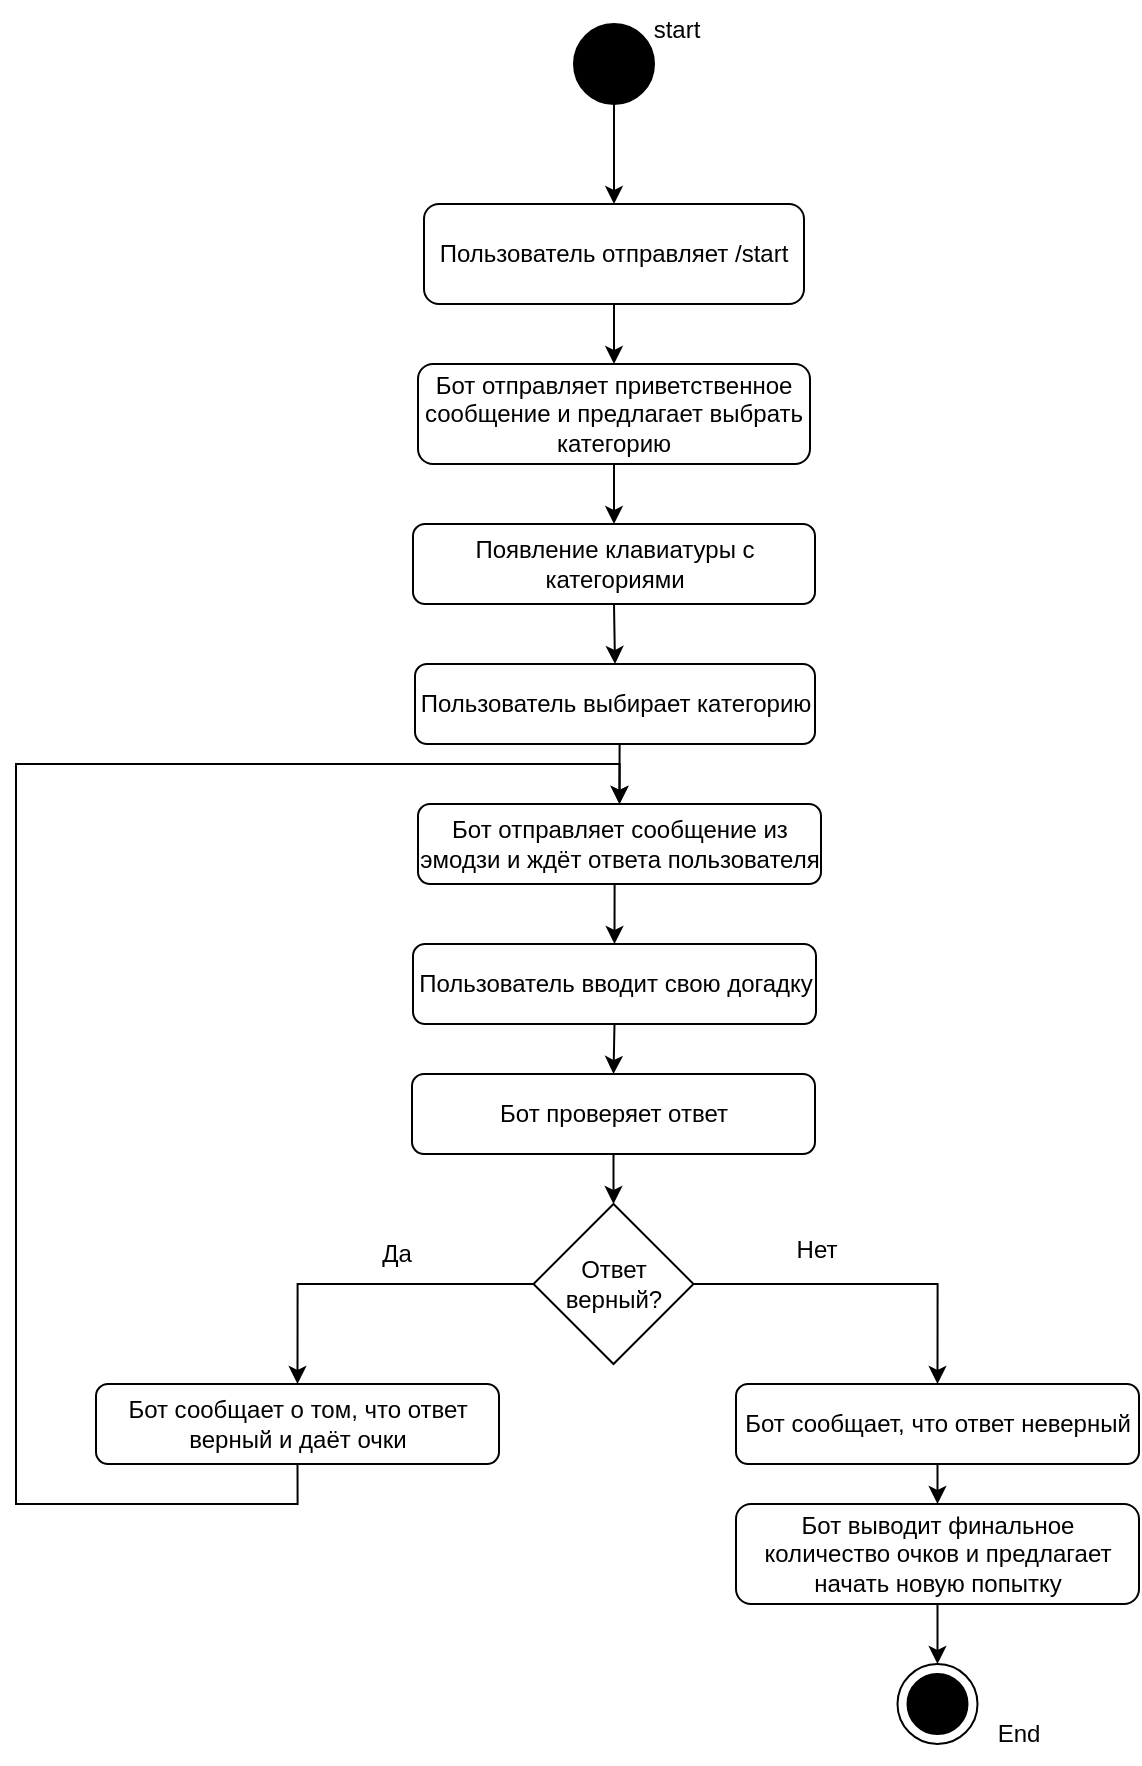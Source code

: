 <mxfile version="26.2.9" pages="2">
  <diagram name="Activity" id="KALj0Tqhsa9Fpswlv3L_">
    <mxGraphModel dx="1680" dy="899" grid="1" gridSize="10" guides="1" tooltips="1" connect="1" arrows="1" fold="1" page="1" pageScale="1" pageWidth="827" pageHeight="1169" math="0" shadow="0">
      <root>
        <mxCell id="0" />
        <mxCell id="1" parent="0" />
        <mxCell id="y7-Chjkmbqulq_JLNbYD-4" style="edgeStyle=orthogonalEdgeStyle;rounded=0;orthogonalLoop=1;jettySize=auto;html=1;exitX=0.5;exitY=1;exitDx=0;exitDy=0;entryX=0.5;entryY=0;entryDx=0;entryDy=0;" edge="1" parent="1" source="y7-Chjkmbqulq_JLNbYD-1" target="y7-Chjkmbqulq_JLNbYD-3">
          <mxGeometry relative="1" as="geometry" />
        </mxCell>
        <mxCell id="y7-Chjkmbqulq_JLNbYD-1" value="" style="ellipse;whiteSpace=wrap;html=1;aspect=fixed;fillColor=#000000;" vertex="1" parent="1">
          <mxGeometry x="399" y="40" width="40" height="40" as="geometry" />
        </mxCell>
        <mxCell id="y7-Chjkmbqulq_JLNbYD-7" style="edgeStyle=orthogonalEdgeStyle;rounded=0;orthogonalLoop=1;jettySize=auto;html=1;exitX=0.5;exitY=1;exitDx=0;exitDy=0;entryX=0.5;entryY=0;entryDx=0;entryDy=0;" edge="1" parent="1" source="y7-Chjkmbqulq_JLNbYD-3" target="y7-Chjkmbqulq_JLNbYD-6">
          <mxGeometry relative="1" as="geometry" />
        </mxCell>
        <mxCell id="y7-Chjkmbqulq_JLNbYD-3" value="Пользователь отправляет /start" style="rounded=1;whiteSpace=wrap;html=1;" vertex="1" parent="1">
          <mxGeometry x="324" y="130" width="190" height="50" as="geometry" />
        </mxCell>
        <mxCell id="y7-Chjkmbqulq_JLNbYD-5" value="start" style="text;html=1;align=center;verticalAlign=middle;resizable=0;points=[];autosize=1;strokeColor=none;fillColor=none;" vertex="1" parent="1">
          <mxGeometry x="425" y="28" width="50" height="30" as="geometry" />
        </mxCell>
        <mxCell id="y7-Chjkmbqulq_JLNbYD-9" style="edgeStyle=orthogonalEdgeStyle;rounded=0;orthogonalLoop=1;jettySize=auto;html=1;exitX=0.5;exitY=1;exitDx=0;exitDy=0;entryX=0.5;entryY=0;entryDx=0;entryDy=0;" edge="1" parent="1" source="y7-Chjkmbqulq_JLNbYD-6" target="y7-Chjkmbqulq_JLNbYD-8">
          <mxGeometry relative="1" as="geometry" />
        </mxCell>
        <mxCell id="y7-Chjkmbqulq_JLNbYD-6" value="Бот отправляет приветственное сообщение и предлагает выбрать категорию" style="rounded=1;whiteSpace=wrap;html=1;" vertex="1" parent="1">
          <mxGeometry x="321" y="210" width="196" height="50" as="geometry" />
        </mxCell>
        <mxCell id="y7-Chjkmbqulq_JLNbYD-11" style="edgeStyle=orthogonalEdgeStyle;rounded=0;orthogonalLoop=1;jettySize=auto;html=1;exitX=0.5;exitY=1;exitDx=0;exitDy=0;entryX=0.5;entryY=0;entryDx=0;entryDy=0;" edge="1" parent="1" source="y7-Chjkmbqulq_JLNbYD-8" target="y7-Chjkmbqulq_JLNbYD-10">
          <mxGeometry relative="1" as="geometry" />
        </mxCell>
        <mxCell id="y7-Chjkmbqulq_JLNbYD-8" value="Появление клавиатуры с категориями" style="rounded=1;whiteSpace=wrap;html=1;" vertex="1" parent="1">
          <mxGeometry x="318.5" y="290" width="201" height="40" as="geometry" />
        </mxCell>
        <mxCell id="y7-Chjkmbqulq_JLNbYD-13" style="edgeStyle=orthogonalEdgeStyle;rounded=0;orthogonalLoop=1;jettySize=auto;html=1;exitX=0.5;exitY=1;exitDx=0;exitDy=0;entryX=0.5;entryY=0;entryDx=0;entryDy=0;" edge="1" parent="1" source="y7-Chjkmbqulq_JLNbYD-10" target="y7-Chjkmbqulq_JLNbYD-12">
          <mxGeometry relative="1" as="geometry" />
        </mxCell>
        <mxCell id="y7-Chjkmbqulq_JLNbYD-10" value="Пользователь выбирает категорию" style="rounded=1;whiteSpace=wrap;html=1;" vertex="1" parent="1">
          <mxGeometry x="319.5" y="360" width="200" height="40" as="geometry" />
        </mxCell>
        <mxCell id="y7-Chjkmbqulq_JLNbYD-15" style="edgeStyle=orthogonalEdgeStyle;rounded=0;orthogonalLoop=1;jettySize=auto;html=1;exitX=0.5;exitY=1;exitDx=0;exitDy=0;entryX=0.5;entryY=0;entryDx=0;entryDy=0;" edge="1" parent="1" source="y7-Chjkmbqulq_JLNbYD-12" target="y7-Chjkmbqulq_JLNbYD-14">
          <mxGeometry relative="1" as="geometry" />
        </mxCell>
        <mxCell id="y7-Chjkmbqulq_JLNbYD-12" value="Бот отправляет сообщение из эмодзи и ждёт ответа пользователя" style="rounded=1;whiteSpace=wrap;html=1;" vertex="1" parent="1">
          <mxGeometry x="321" y="430" width="201.5" height="40" as="geometry" />
        </mxCell>
        <mxCell id="y7-Chjkmbqulq_JLNbYD-20" style="edgeStyle=orthogonalEdgeStyle;rounded=0;orthogonalLoop=1;jettySize=auto;html=1;exitX=0.5;exitY=1;exitDx=0;exitDy=0;entryX=0.5;entryY=0;entryDx=0;entryDy=0;" edge="1" parent="1" source="y7-Chjkmbqulq_JLNbYD-14" target="y7-Chjkmbqulq_JLNbYD-18">
          <mxGeometry relative="1" as="geometry" />
        </mxCell>
        <mxCell id="y7-Chjkmbqulq_JLNbYD-14" value="Пользователь вводит свою догадку" style="rounded=1;whiteSpace=wrap;html=1;" vertex="1" parent="1">
          <mxGeometry x="318.5" y="500" width="201.5" height="40" as="geometry" />
        </mxCell>
        <mxCell id="y7-Chjkmbqulq_JLNbYD-26" style="edgeStyle=orthogonalEdgeStyle;rounded=0;orthogonalLoop=1;jettySize=auto;html=1;exitX=0;exitY=0.5;exitDx=0;exitDy=0;entryX=0.5;entryY=0;entryDx=0;entryDy=0;" edge="1" parent="1" source="y7-Chjkmbqulq_JLNbYD-16" target="y7-Chjkmbqulq_JLNbYD-24">
          <mxGeometry relative="1" as="geometry" />
        </mxCell>
        <mxCell id="y7-Chjkmbqulq_JLNbYD-28" style="edgeStyle=orthogonalEdgeStyle;rounded=0;orthogonalLoop=1;jettySize=auto;html=1;exitX=1;exitY=0.5;exitDx=0;exitDy=0;entryX=0.5;entryY=0;entryDx=0;entryDy=0;" edge="1" parent="1" source="y7-Chjkmbqulq_JLNbYD-16" target="y7-Chjkmbqulq_JLNbYD-25">
          <mxGeometry relative="1" as="geometry" />
        </mxCell>
        <mxCell id="y7-Chjkmbqulq_JLNbYD-16" value="Ответ верный?" style="rhombus;whiteSpace=wrap;html=1;" vertex="1" parent="1">
          <mxGeometry x="378.75" y="630" width="80" height="80" as="geometry" />
        </mxCell>
        <mxCell id="y7-Chjkmbqulq_JLNbYD-21" style="edgeStyle=orthogonalEdgeStyle;rounded=0;orthogonalLoop=1;jettySize=auto;html=1;exitX=0.5;exitY=1;exitDx=0;exitDy=0;entryX=0.5;entryY=0;entryDx=0;entryDy=0;" edge="1" parent="1" source="y7-Chjkmbqulq_JLNbYD-18" target="y7-Chjkmbqulq_JLNbYD-16">
          <mxGeometry relative="1" as="geometry" />
        </mxCell>
        <mxCell id="y7-Chjkmbqulq_JLNbYD-18" value="Бот проверяет ответ" style="rounded=1;whiteSpace=wrap;html=1;" vertex="1" parent="1">
          <mxGeometry x="318" y="565" width="201.5" height="40" as="geometry" />
        </mxCell>
        <mxCell id="y7-Chjkmbqulq_JLNbYD-30" style="edgeStyle=orthogonalEdgeStyle;rounded=0;orthogonalLoop=1;jettySize=auto;html=1;exitX=0.5;exitY=1;exitDx=0;exitDy=0;entryX=0.5;entryY=0;entryDx=0;entryDy=0;" edge="1" parent="1" source="y7-Chjkmbqulq_JLNbYD-24" target="y7-Chjkmbqulq_JLNbYD-12">
          <mxGeometry relative="1" as="geometry">
            <Array as="points">
              <mxPoint x="261" y="780" />
              <mxPoint x="120" y="780" />
              <mxPoint x="120" y="410" />
              <mxPoint x="422" y="410" />
            </Array>
          </mxGeometry>
        </mxCell>
        <mxCell id="y7-Chjkmbqulq_JLNbYD-24" value="Бот сообщает о том, что ответ верный и даёт очки" style="rounded=1;whiteSpace=wrap;html=1;" vertex="1" parent="1">
          <mxGeometry x="160" y="720" width="201.5" height="40" as="geometry" />
        </mxCell>
        <mxCell id="y7-Chjkmbqulq_JLNbYD-32" style="edgeStyle=orthogonalEdgeStyle;rounded=0;orthogonalLoop=1;jettySize=auto;html=1;exitX=0.5;exitY=1;exitDx=0;exitDy=0;entryX=0.5;entryY=0;entryDx=0;entryDy=0;" edge="1" parent="1" source="y7-Chjkmbqulq_JLNbYD-25" target="y7-Chjkmbqulq_JLNbYD-31">
          <mxGeometry relative="1" as="geometry" />
        </mxCell>
        <mxCell id="y7-Chjkmbqulq_JLNbYD-25" value="Бот сообщает, что ответ неверный" style="rounded=1;whiteSpace=wrap;html=1;" vertex="1" parent="1">
          <mxGeometry x="480" y="720" width="201.5" height="40" as="geometry" />
        </mxCell>
        <mxCell id="y7-Chjkmbqulq_JLNbYD-27" value="Да" style="text;html=1;align=center;verticalAlign=middle;resizable=0;points=[];autosize=1;strokeColor=none;fillColor=none;" vertex="1" parent="1">
          <mxGeometry x="290" y="640" width="40" height="30" as="geometry" />
        </mxCell>
        <mxCell id="y7-Chjkmbqulq_JLNbYD-29" value="Нет" style="text;html=1;align=center;verticalAlign=middle;resizable=0;points=[];autosize=1;strokeColor=none;fillColor=none;" vertex="1" parent="1">
          <mxGeometry x="500" y="638" width="40" height="30" as="geometry" />
        </mxCell>
        <mxCell id="y7-Chjkmbqulq_JLNbYD-36" style="edgeStyle=orthogonalEdgeStyle;rounded=0;orthogonalLoop=1;jettySize=auto;html=1;exitX=0.5;exitY=1;exitDx=0;exitDy=0;entryX=0.5;entryY=0;entryDx=0;entryDy=0;" edge="1" parent="1" source="y7-Chjkmbqulq_JLNbYD-31" target="y7-Chjkmbqulq_JLNbYD-33">
          <mxGeometry relative="1" as="geometry" />
        </mxCell>
        <mxCell id="y7-Chjkmbqulq_JLNbYD-31" value="Бот выводит финальное количество очков и предлагает начать новую попытку" style="rounded=1;whiteSpace=wrap;html=1;" vertex="1" parent="1">
          <mxGeometry x="480" y="780" width="201.5" height="50" as="geometry" />
        </mxCell>
        <mxCell id="y7-Chjkmbqulq_JLNbYD-33" value="" style="ellipse;whiteSpace=wrap;html=1;aspect=fixed;" vertex="1" parent="1">
          <mxGeometry x="560.75" y="860" width="40" height="40" as="geometry" />
        </mxCell>
        <mxCell id="y7-Chjkmbqulq_JLNbYD-34" value="" style="ellipse;whiteSpace=wrap;html=1;aspect=fixed;fillColor=#000000;" vertex="1" parent="1">
          <mxGeometry x="565.75" y="865" width="30" height="30" as="geometry" />
        </mxCell>
        <mxCell id="y7-Chjkmbqulq_JLNbYD-37" value="End" style="text;html=1;align=center;verticalAlign=middle;resizable=0;points=[];autosize=1;strokeColor=none;fillColor=none;" vertex="1" parent="1">
          <mxGeometry x="600.75" y="880" width="40" height="30" as="geometry" />
        </mxCell>
      </root>
    </mxGraphModel>
  </diagram>
  <diagram id="ddi6gUlxTy3thOluWRwj" name="UseCase">
    <mxGraphModel dx="1190" dy="637" grid="1" gridSize="10" guides="1" tooltips="1" connect="1" arrows="1" fold="1" page="1" pageScale="1" pageWidth="827" pageHeight="1169" math="0" shadow="0">
      <root>
        <mxCell id="0" />
        <mxCell id="1" parent="0" />
        <mxCell id="MaJ5t9kRToaWj2hdhuPE-1" value="Пользователь" style="shape=umlActor;verticalLabelPosition=bottom;verticalAlign=top;html=1;outlineConnect=0;" vertex="1" parent="1">
          <mxGeometry x="120" y="90" width="30" height="60" as="geometry" />
        </mxCell>
        <mxCell id="MaJ5t9kRToaWj2hdhuPE-2" value="Начало игры" style="ellipse;whiteSpace=wrap;html=1;" vertex="1" parent="1">
          <mxGeometry x="200" y="20" width="100" height="60" as="geometry" />
        </mxCell>
        <mxCell id="MaJ5t9kRToaWj2hdhuPE-3" value="Выбор категории" style="ellipse;whiteSpace=wrap;html=1;" vertex="1" parent="1">
          <mxGeometry x="200" y="80" width="100" height="60" as="geometry" />
        </mxCell>
        <mxCell id="MaJ5t9kRToaWj2hdhuPE-4" value="Ввод догадки" style="ellipse;whiteSpace=wrap;html=1;" vertex="1" parent="1">
          <mxGeometry x="200" y="140" width="100" height="60" as="geometry" />
        </mxCell>
        <mxCell id="MaJ5t9kRToaWj2hdhuPE-7" value="" style="endArrow=none;html=1;rounded=0;entryX=0;entryY=0.5;entryDx=0;entryDy=0;startFill=0;" edge="1" parent="1" target="MaJ5t9kRToaWj2hdhuPE-2">
          <mxGeometry width="50" height="50" relative="1" as="geometry">
            <mxPoint x="160" y="120" as="sourcePoint" />
            <mxPoint x="410" y="230" as="targetPoint" />
          </mxGeometry>
        </mxCell>
        <mxCell id="MaJ5t9kRToaWj2hdhuPE-8" value="" style="endArrow=none;html=1;rounded=0;entryX=0;entryY=0.5;entryDx=0;entryDy=0;startFill=0;" edge="1" parent="1" target="MaJ5t9kRToaWj2hdhuPE-3">
          <mxGeometry width="50" height="50" relative="1" as="geometry">
            <mxPoint x="160" y="120" as="sourcePoint" />
            <mxPoint x="410" y="230" as="targetPoint" />
          </mxGeometry>
        </mxCell>
        <mxCell id="MaJ5t9kRToaWj2hdhuPE-9" value="" style="endArrow=none;html=1;rounded=0;entryX=0;entryY=0.5;entryDx=0;entryDy=0;startFill=0;" edge="1" parent="1" target="MaJ5t9kRToaWj2hdhuPE-4">
          <mxGeometry width="50" height="50" relative="1" as="geometry">
            <mxPoint x="160" y="120" as="sourcePoint" />
            <mxPoint x="210" y="120" as="targetPoint" />
          </mxGeometry>
        </mxCell>
        <mxCell id="X7MLgUjHNAcI5o6bCkKI-1" value="Бот" style="shape=umlActor;verticalLabelPosition=bottom;verticalAlign=top;html=1;outlineConnect=0;" vertex="1" parent="1">
          <mxGeometry x="120" y="250" width="30" height="60" as="geometry" />
        </mxCell>
        <mxCell id="X7MLgUjHNAcI5o6bCkKI-2" value="Проверка ответов пользователя" style="ellipse;whiteSpace=wrap;html=1;" vertex="1" parent="1">
          <mxGeometry x="200" y="210" width="100" height="60" as="geometry" />
        </mxCell>
        <mxCell id="X7MLgUjHNAcI5o6bCkKI-3" value="Отправка загадок" style="ellipse;whiteSpace=wrap;html=1;" vertex="1" parent="1">
          <mxGeometry x="200" y="270" width="100" height="60" as="geometry" />
        </mxCell>
        <mxCell id="mwD_pv8pw6LXc4ypBCBC-1" value="Счёт очков игрока" style="ellipse;whiteSpace=wrap;html=1;" vertex="1" parent="1">
          <mxGeometry x="200" y="330" width="100" height="60" as="geometry" />
        </mxCell>
        <mxCell id="mwD_pv8pw6LXc4ypBCBC-2" value="" style="endArrow=none;html=1;rounded=0;entryX=0;entryY=0.5;entryDx=0;entryDy=0;startFill=0;" edge="1" parent="1" target="X7MLgUjHNAcI5o6bCkKI-2">
          <mxGeometry width="50" height="50" relative="1" as="geometry">
            <mxPoint x="160" y="280" as="sourcePoint" />
            <mxPoint x="410" y="230" as="targetPoint" />
          </mxGeometry>
        </mxCell>
        <mxCell id="mwD_pv8pw6LXc4ypBCBC-3" value="" style="endArrow=none;html=1;rounded=0;entryX=0;entryY=0.5;entryDx=0;entryDy=0;startFill=0;" edge="1" parent="1" target="X7MLgUjHNAcI5o6bCkKI-3">
          <mxGeometry width="50" height="50" relative="1" as="geometry">
            <mxPoint x="160" y="280" as="sourcePoint" />
            <mxPoint x="210" y="250" as="targetPoint" />
          </mxGeometry>
        </mxCell>
        <mxCell id="mwD_pv8pw6LXc4ypBCBC-4" value="" style="endArrow=none;html=1;rounded=0;entryX=0;entryY=0.5;entryDx=0;entryDy=0;startFill=0;" edge="1" parent="1" target="mwD_pv8pw6LXc4ypBCBC-1">
          <mxGeometry width="50" height="50" relative="1" as="geometry">
            <mxPoint x="160" y="280" as="sourcePoint" />
            <mxPoint x="210" y="310" as="targetPoint" />
          </mxGeometry>
        </mxCell>
        <mxCell id="X28sHbfftbYI1iZtD3eK-1" value="Завершение игры" style="ellipse;whiteSpace=wrap;html=1;" vertex="1" parent="1">
          <mxGeometry x="200" y="390" width="100" height="60" as="geometry" />
        </mxCell>
        <mxCell id="X28sHbfftbYI1iZtD3eK-2" value="" style="endArrow=none;html=1;rounded=0;entryX=0;entryY=0.5;entryDx=0;entryDy=0;startFill=0;" edge="1" parent="1" target="X28sHbfftbYI1iZtD3eK-1">
          <mxGeometry width="50" height="50" relative="1" as="geometry">
            <mxPoint x="160" y="280" as="sourcePoint" />
            <mxPoint x="210" y="370" as="targetPoint" />
          </mxGeometry>
        </mxCell>
        <mxCell id="X28sHbfftbYI1iZtD3eK-3" value="Администратор" style="shape=umlActor;verticalLabelPosition=bottom;verticalAlign=top;html=1;outlineConnect=0;" vertex="1" parent="1">
          <mxGeometry x="120" y="480" width="30" height="60" as="geometry" />
        </mxCell>
        <mxCell id="X28sHbfftbYI1iZtD3eK-4" value="Редактирование Базы Данных" style="ellipse;whiteSpace=wrap;html=1;" vertex="1" parent="1">
          <mxGeometry x="200" y="480" width="100" height="60" as="geometry" />
        </mxCell>
        <mxCell id="X28sHbfftbYI1iZtD3eK-5" value="" style="endArrow=none;html=1;rounded=0;entryX=0;entryY=0.5;entryDx=0;entryDy=0;" edge="1" parent="1" target="X28sHbfftbYI1iZtD3eK-4">
          <mxGeometry width="50" height="50" relative="1" as="geometry">
            <mxPoint x="160" y="510" as="sourcePoint" />
            <mxPoint x="410" y="480" as="targetPoint" />
          </mxGeometry>
        </mxCell>
        <mxCell id="X28sHbfftbYI1iZtD3eK-6" value="Работа с категориями" style="ellipse;whiteSpace=wrap;html=1;" vertex="1" parent="1">
          <mxGeometry x="340" y="410" width="100" height="60" as="geometry" />
        </mxCell>
        <mxCell id="X28sHbfftbYI1iZtD3eK-7" value="Работа с загадками" style="ellipse;whiteSpace=wrap;html=1;" vertex="1" parent="1">
          <mxGeometry x="340" y="580" width="100" height="60" as="geometry" />
        </mxCell>
        <mxCell id="X28sHbfftbYI1iZtD3eK-8" value="" style="endArrow=open;html=1;rounded=0;exitX=0;exitY=0.5;exitDx=0;exitDy=0;entryX=1;entryY=0.5;entryDx=0;entryDy=0;dashed=1;startArrow=none;startFill=0;endFill=0;" edge="1" parent="1" source="X28sHbfftbYI1iZtD3eK-6" target="X28sHbfftbYI1iZtD3eK-4">
          <mxGeometry width="50" height="50" relative="1" as="geometry">
            <mxPoint x="360" y="530" as="sourcePoint" />
            <mxPoint x="410" y="480" as="targetPoint" />
          </mxGeometry>
        </mxCell>
        <mxCell id="X28sHbfftbYI1iZtD3eK-9" value="" style="endArrow=open;html=1;rounded=0;exitX=0;exitY=0.5;exitDx=0;exitDy=0;entryX=1;entryY=0.5;entryDx=0;entryDy=0;dashed=1;startArrow=none;startFill=0;endFill=0;" edge="1" parent="1" source="X28sHbfftbYI1iZtD3eK-7" target="X28sHbfftbYI1iZtD3eK-4">
          <mxGeometry width="50" height="50" relative="1" as="geometry">
            <mxPoint x="350" y="480" as="sourcePoint" />
            <mxPoint x="310" y="520" as="targetPoint" />
          </mxGeometry>
        </mxCell>
        <mxCell id="X28sHbfftbYI1iZtD3eK-10" value="extend" style="text;html=1;align=center;verticalAlign=middle;resizable=0;points=[];autosize=1;strokeColor=none;fillColor=none;" vertex="1" parent="1">
          <mxGeometry x="270" y="460" width="60" height="30" as="geometry" />
        </mxCell>
        <mxCell id="X28sHbfftbYI1iZtD3eK-11" value="extend" style="text;html=1;align=center;verticalAlign=middle;resizable=0;points=[];autosize=1;strokeColor=none;fillColor=none;" vertex="1" parent="1">
          <mxGeometry x="270" y="570" width="60" height="30" as="geometry" />
        </mxCell>
        <mxCell id="X28sHbfftbYI1iZtD3eK-13" value="Удаление категорий" style="ellipse;whiteSpace=wrap;html=1;" vertex="1" parent="1">
          <mxGeometry x="500" y="370" width="100" height="60" as="geometry" />
        </mxCell>
        <mxCell id="X28sHbfftbYI1iZtD3eK-14" value="Создание категорий" style="ellipse;whiteSpace=wrap;html=1;" vertex="1" parent="1">
          <mxGeometry x="500" y="430" width="100" height="60" as="geometry" />
        </mxCell>
        <mxCell id="X28sHbfftbYI1iZtD3eK-15" value="Редактирование категорий" style="ellipse;whiteSpace=wrap;html=1;" vertex="1" parent="1">
          <mxGeometry x="500" y="490" width="100" height="60" as="geometry" />
        </mxCell>
        <mxCell id="X28sHbfftbYI1iZtD3eK-17" value="" style="endArrow=open;html=1;rounded=0;exitX=0;exitY=0.5;exitDx=0;exitDy=0;entryX=1;entryY=0.5;entryDx=0;entryDy=0;dashed=1;startArrow=none;startFill=0;endFill=0;" edge="1" parent="1" source="X28sHbfftbYI1iZtD3eK-13" target="X28sHbfftbYI1iZtD3eK-6">
          <mxGeometry width="50" height="50" relative="1" as="geometry">
            <mxPoint x="350" y="450" as="sourcePoint" />
            <mxPoint x="310" y="520" as="targetPoint" />
          </mxGeometry>
        </mxCell>
        <mxCell id="X28sHbfftbYI1iZtD3eK-18" value="" style="endArrow=open;html=1;rounded=0;exitX=0;exitY=0.5;exitDx=0;exitDy=0;dashed=1;startArrow=none;startFill=0;endFill=0;" edge="1" parent="1" source="X28sHbfftbYI1iZtD3eK-14">
          <mxGeometry width="50" height="50" relative="1" as="geometry">
            <mxPoint x="510" y="410" as="sourcePoint" />
            <mxPoint x="440" y="440" as="targetPoint" />
          </mxGeometry>
        </mxCell>
        <mxCell id="X28sHbfftbYI1iZtD3eK-19" value="" style="endArrow=open;html=1;rounded=0;exitX=0;exitY=0.5;exitDx=0;exitDy=0;dashed=1;startArrow=none;startFill=0;endFill=0;" edge="1" parent="1" source="X28sHbfftbYI1iZtD3eK-15">
          <mxGeometry width="50" height="50" relative="1" as="geometry">
            <mxPoint x="510" y="470" as="sourcePoint" />
            <mxPoint x="440" y="440" as="targetPoint" />
          </mxGeometry>
        </mxCell>
        <mxCell id="X28sHbfftbYI1iZtD3eK-20" value="extend" style="text;html=1;align=center;verticalAlign=middle;resizable=0;points=[];autosize=1;strokeColor=none;fillColor=none;" vertex="1" parent="1">
          <mxGeometry x="440" y="380" width="60" height="30" as="geometry" />
        </mxCell>
        <mxCell id="X28sHbfftbYI1iZtD3eK-21" value="extend" style="text;html=1;align=center;verticalAlign=middle;resizable=0;points=[];autosize=1;strokeColor=none;fillColor=none;" vertex="1" parent="1">
          <mxGeometry x="450" y="420" width="60" height="30" as="geometry" />
        </mxCell>
        <mxCell id="X28sHbfftbYI1iZtD3eK-22" value="extend" style="text;html=1;align=center;verticalAlign=middle;resizable=0;points=[];autosize=1;strokeColor=none;fillColor=none;" vertex="1" parent="1">
          <mxGeometry x="450" y="470" width="60" height="30" as="geometry" />
        </mxCell>
        <mxCell id="X28sHbfftbYI1iZtD3eK-23" value="Удаление загадок" style="ellipse;whiteSpace=wrap;html=1;" vertex="1" parent="1">
          <mxGeometry x="500" y="560" width="100" height="60" as="geometry" />
        </mxCell>
        <mxCell id="X28sHbfftbYI1iZtD3eK-24" value="Создание загадок" style="ellipse;whiteSpace=wrap;html=1;" vertex="1" parent="1">
          <mxGeometry x="500" y="620" width="100" height="60" as="geometry" />
        </mxCell>
        <mxCell id="X28sHbfftbYI1iZtD3eK-25" value="Редактирование загадок" style="ellipse;whiteSpace=wrap;html=1;" vertex="1" parent="1">
          <mxGeometry x="500" y="680" width="100" height="60" as="geometry" />
        </mxCell>
        <mxCell id="X28sHbfftbYI1iZtD3eK-26" value="" style="endArrow=open;html=1;rounded=0;exitX=0;exitY=0.5;exitDx=0;exitDy=0;dashed=1;startArrow=none;startFill=0;endFill=0;entryX=1;entryY=0.5;entryDx=0;entryDy=0;" edge="1" parent="1" source="X28sHbfftbYI1iZtD3eK-23" target="X28sHbfftbYI1iZtD3eK-7">
          <mxGeometry width="50" height="50" relative="1" as="geometry">
            <mxPoint x="510" y="530" as="sourcePoint" />
            <mxPoint x="450" y="450" as="targetPoint" />
          </mxGeometry>
        </mxCell>
        <mxCell id="X28sHbfftbYI1iZtD3eK-27" value="" style="endArrow=open;html=1;rounded=0;exitX=0;exitY=0.5;exitDx=0;exitDy=0;dashed=1;startArrow=none;startFill=0;endFill=0;" edge="1" parent="1" source="X28sHbfftbYI1iZtD3eK-24">
          <mxGeometry width="50" height="50" relative="1" as="geometry">
            <mxPoint x="510" y="600" as="sourcePoint" />
            <mxPoint x="440" y="610" as="targetPoint" />
          </mxGeometry>
        </mxCell>
        <mxCell id="X28sHbfftbYI1iZtD3eK-28" value="" style="endArrow=open;html=1;rounded=0;exitX=0;exitY=0.5;exitDx=0;exitDy=0;dashed=1;startArrow=none;startFill=0;endFill=0;" edge="1" parent="1" source="X28sHbfftbYI1iZtD3eK-25">
          <mxGeometry width="50" height="50" relative="1" as="geometry">
            <mxPoint x="510" y="660" as="sourcePoint" />
            <mxPoint x="440" y="610" as="targetPoint" />
          </mxGeometry>
        </mxCell>
        <mxCell id="X28sHbfftbYI1iZtD3eK-29" value="extend" style="text;html=1;align=center;verticalAlign=middle;resizable=0;points=[];autosize=1;strokeColor=none;fillColor=none;" vertex="1" parent="1">
          <mxGeometry x="450" y="580" width="60" height="30" as="geometry" />
        </mxCell>
        <mxCell id="X28sHbfftbYI1iZtD3eK-30" value="extend" style="text;html=1;align=center;verticalAlign=middle;resizable=0;points=[];autosize=1;strokeColor=none;fillColor=none;" vertex="1" parent="1">
          <mxGeometry x="450" y="620" width="60" height="30" as="geometry" />
        </mxCell>
        <mxCell id="X28sHbfftbYI1iZtD3eK-31" value="extend" style="text;html=1;align=center;verticalAlign=middle;resizable=0;points=[];autosize=1;strokeColor=none;fillColor=none;" vertex="1" parent="1">
          <mxGeometry x="450" y="670" width="60" height="30" as="geometry" />
        </mxCell>
      </root>
    </mxGraphModel>
  </diagram>
</mxfile>
